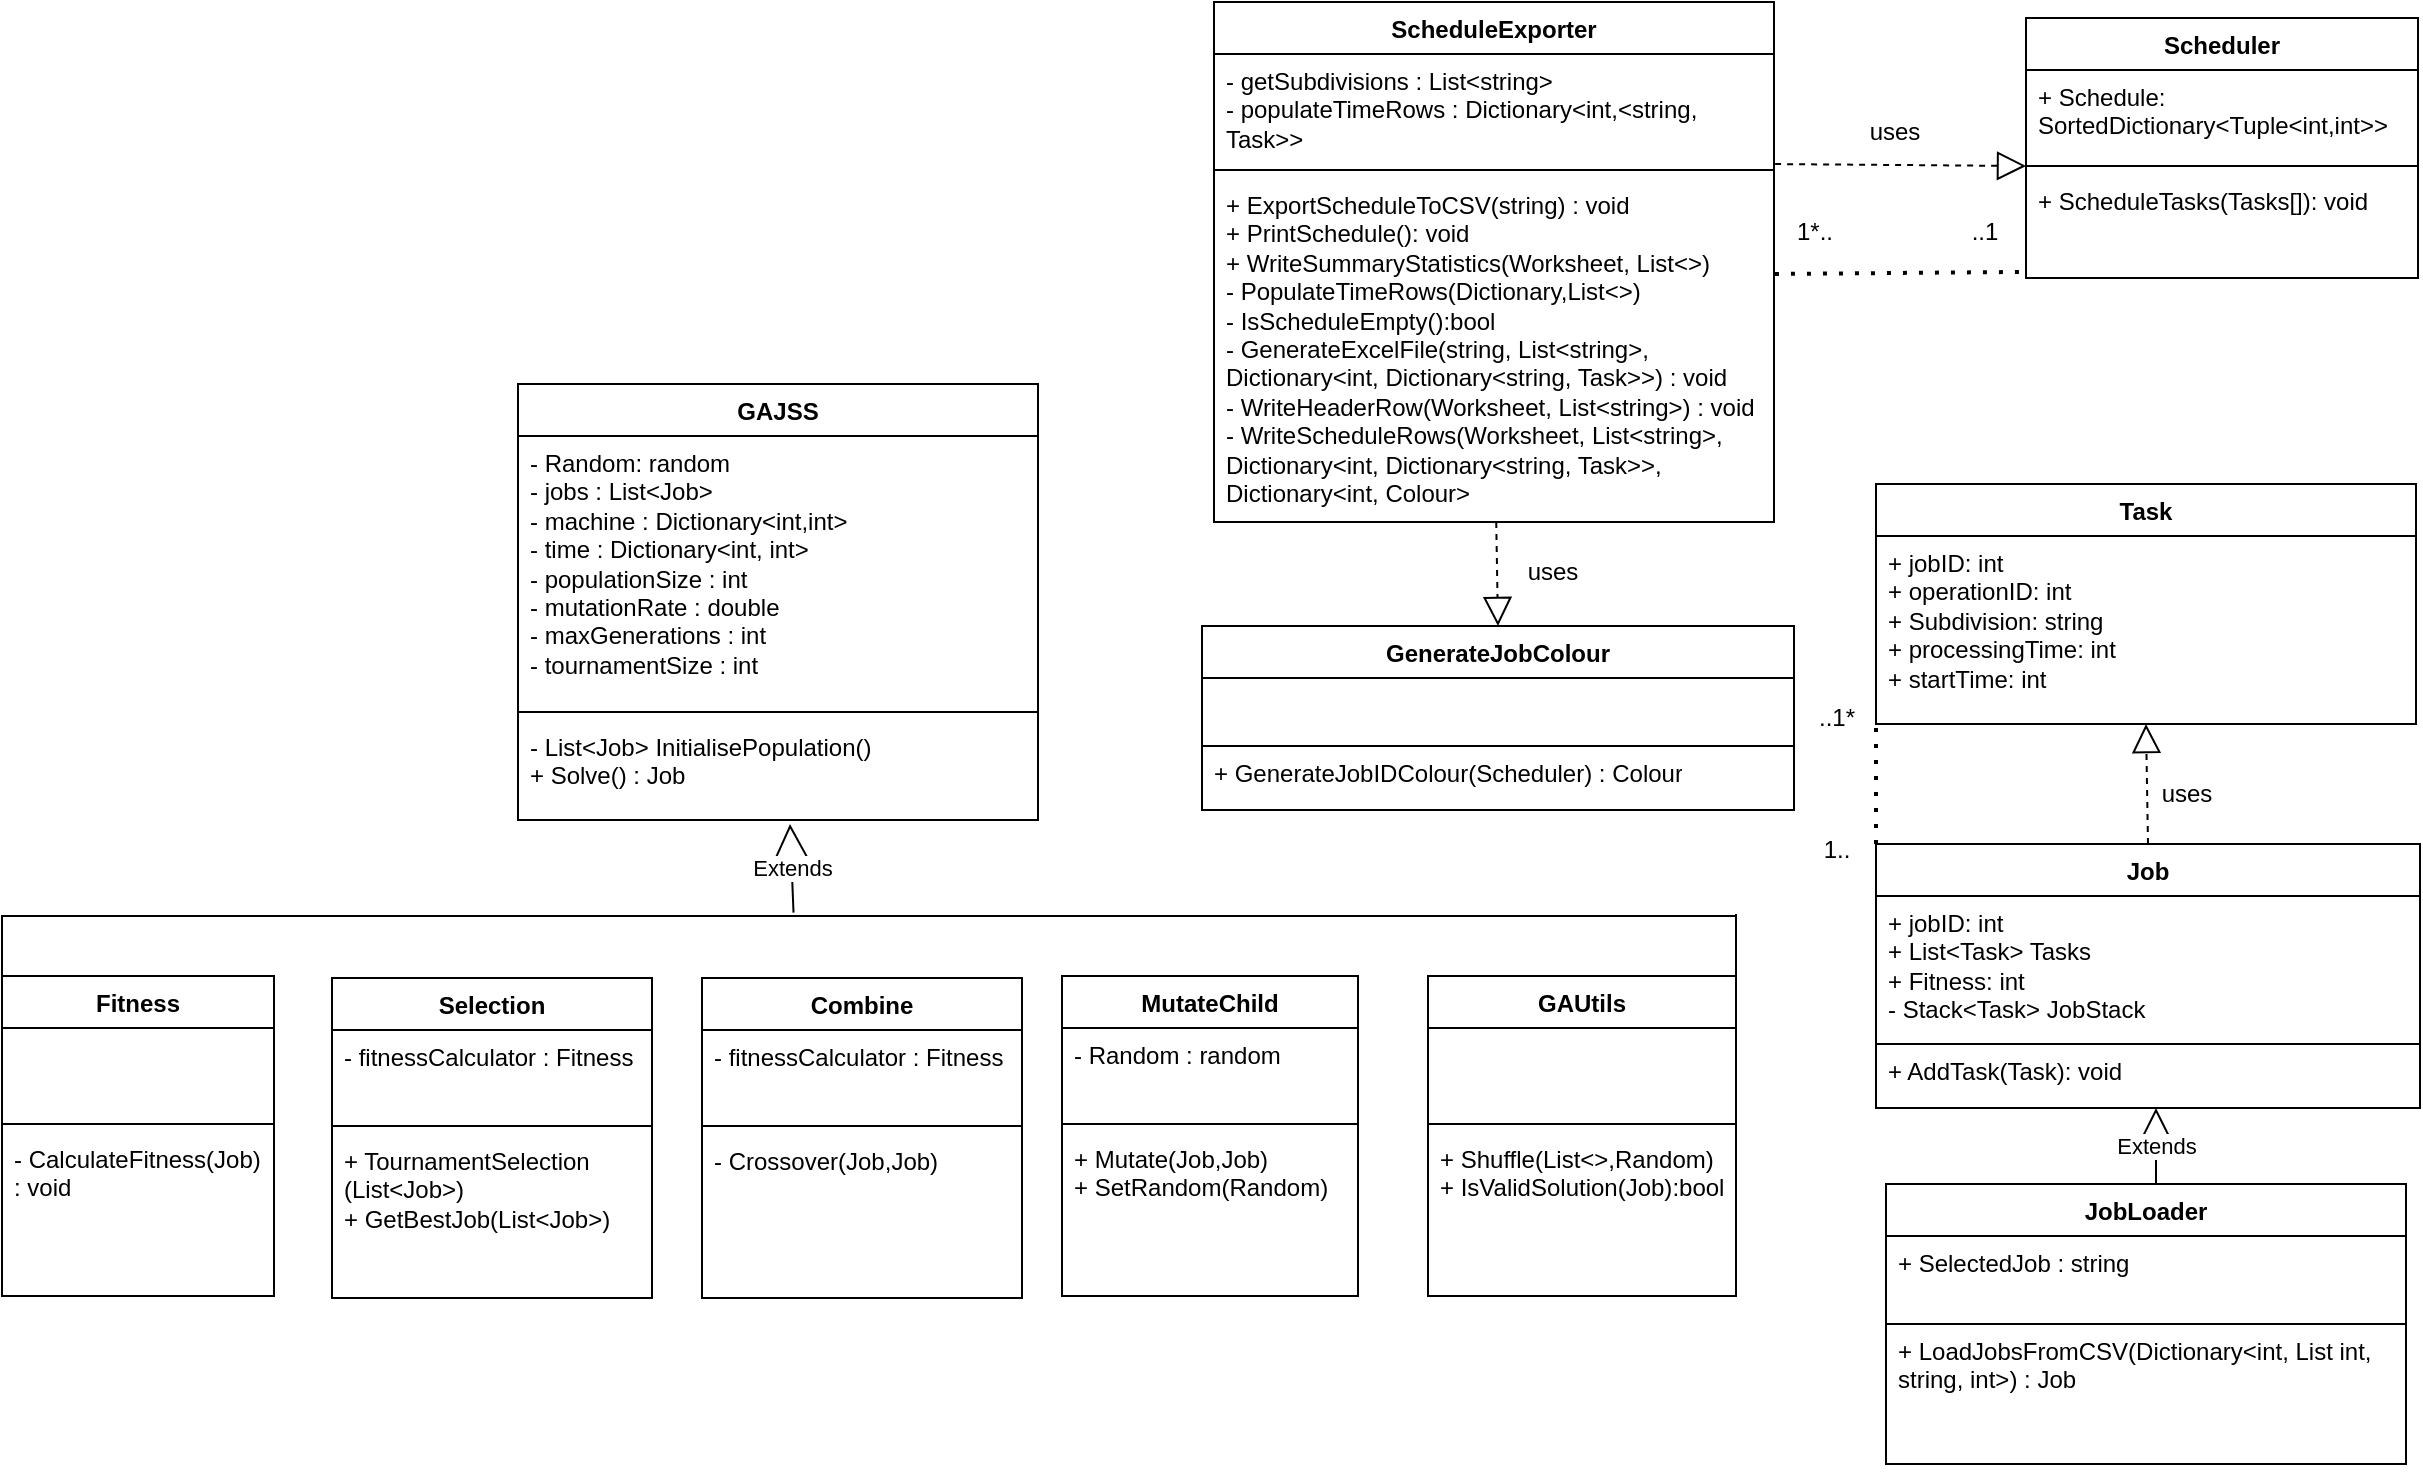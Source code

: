 <mxfile version="26.2.14">
  <diagram id="C5RBs43oDa-KdzZeNtuy" name="Page-1">
    <mxGraphModel dx="1708" dy="928" grid="1" gridSize="10" guides="1" tooltips="1" connect="1" arrows="1" fold="1" page="1" pageScale="1" pageWidth="827" pageHeight="1169" math="0" shadow="0">
      <root>
        <mxCell id="WIyWlLk6GJQsqaUBKTNV-0" />
        <mxCell id="WIyWlLk6GJQsqaUBKTNV-1" parent="WIyWlLk6GJQsqaUBKTNV-0" />
        <mxCell id="vuiKDR4Na3Bbw7I5hfLM-0" value="Job" style="swimlane;fontStyle=1;align=center;verticalAlign=top;childLayout=stackLayout;horizontal=1;startSize=26;horizontalStack=0;resizeParent=1;resizeParentMax=0;resizeLast=0;collapsible=1;marginBottom=0;whiteSpace=wrap;html=1;" parent="WIyWlLk6GJQsqaUBKTNV-1" vertex="1">
          <mxGeometry x="957" y="461" width="272" height="132" as="geometry" />
        </mxCell>
        <mxCell id="vuiKDR4Na3Bbw7I5hfLM-1" value="+ jobID: int&lt;div&gt;+ List&amp;lt;Task&amp;gt; Tasks&lt;/div&gt;&lt;div&gt;+ Fitness: int&lt;/div&gt;&lt;div&gt;- Stack&amp;lt;Task&amp;gt; JobStack&lt;br&gt;&lt;div&gt;&lt;br&gt;&lt;/div&gt;&lt;/div&gt;" style="text;strokeColor=#000000;fillColor=#FFFFFF;align=left;verticalAlign=top;spacingLeft=4;spacingRight=4;overflow=hidden;rotatable=0;points=[[0,0.5],[1,0.5]];portConstraint=eastwest;whiteSpace=wrap;html=1;" parent="vuiKDR4Na3Bbw7I5hfLM-0" vertex="1">
          <mxGeometry y="26" width="272" height="74" as="geometry" />
        </mxCell>
        <mxCell id="vuiKDR4Na3Bbw7I5hfLM-3" value="+ AddTask(Task): void" style="text;strokeColor=#000000;fillColor=#FFFFFF;align=left;verticalAlign=top;spacingLeft=4;spacingRight=4;overflow=hidden;rotatable=0;points=[[0,0.5],[1,0.5]];portConstraint=eastwest;whiteSpace=wrap;html=1;" parent="vuiKDR4Na3Bbw7I5hfLM-0" vertex="1">
          <mxGeometry y="100" width="272" height="32" as="geometry" />
        </mxCell>
        <mxCell id="vuiKDR4Na3Bbw7I5hfLM-12" value="GAJSS" style="swimlane;fontStyle=1;align=center;verticalAlign=top;childLayout=stackLayout;horizontal=1;startSize=26;horizontalStack=0;resizeParent=1;resizeParentMax=0;resizeLast=0;collapsible=1;marginBottom=0;whiteSpace=wrap;html=1;" parent="WIyWlLk6GJQsqaUBKTNV-1" vertex="1">
          <mxGeometry x="278" y="231" width="260" height="218" as="geometry" />
        </mxCell>
        <mxCell id="vuiKDR4Na3Bbw7I5hfLM-13" value="- Random: random&lt;div&gt;- jobs : List&amp;lt;Job&amp;gt;&lt;/div&gt;&lt;div&gt;- machine : Dictionary&amp;lt;int,int&amp;gt;&lt;/div&gt;&lt;div&gt;- time : Dictionary&amp;lt;int, int&amp;gt;&lt;/div&gt;&lt;div&gt;- populationSize : int&lt;/div&gt;&lt;div&gt;- mutationRate : double&lt;/div&gt;&lt;div&gt;- maxGenerations : int&lt;/div&gt;&lt;div&gt;- tournamentSize : int&lt;/div&gt;" style="text;strokeColor=none;fillColor=none;align=left;verticalAlign=top;spacingLeft=4;spacingRight=4;overflow=hidden;rotatable=0;points=[[0,0.5],[1,0.5]];portConstraint=eastwest;whiteSpace=wrap;html=1;" parent="vuiKDR4Na3Bbw7I5hfLM-12" vertex="1">
          <mxGeometry y="26" width="260" height="134" as="geometry" />
        </mxCell>
        <mxCell id="vuiKDR4Na3Bbw7I5hfLM-14" value="" style="line;strokeWidth=1;fillColor=none;align=left;verticalAlign=middle;spacingTop=-1;spacingLeft=3;spacingRight=3;rotatable=0;labelPosition=right;points=[];portConstraint=eastwest;strokeColor=inherit;" parent="vuiKDR4Na3Bbw7I5hfLM-12" vertex="1">
          <mxGeometry y="160" width="260" height="8" as="geometry" />
        </mxCell>
        <mxCell id="vuiKDR4Na3Bbw7I5hfLM-15" value="- List&amp;lt;Job&amp;gt; InitialisePopulation()&lt;div&gt;+ Solve() : Job&lt;/div&gt;" style="text;strokeColor=none;fillColor=none;align=left;verticalAlign=top;spacingLeft=4;spacingRight=4;overflow=hidden;rotatable=0;points=[[0,0.5],[1,0.5]];portConstraint=eastwest;whiteSpace=wrap;html=1;" parent="vuiKDR4Na3Bbw7I5hfLM-12" vertex="1">
          <mxGeometry y="168" width="260" height="50" as="geometry" />
        </mxCell>
        <mxCell id="46v5_HQICfvaA86znRNs-0" value="" style="group" parent="WIyWlLk6GJQsqaUBKTNV-1" vertex="1" connectable="0">
          <mxGeometry x="957" y="281" width="270" height="132" as="geometry" />
        </mxCell>
        <mxCell id="vuiKDR4Na3Bbw7I5hfLM-4" value="Task" style="swimlane;fontStyle=1;align=center;verticalAlign=top;childLayout=stackLayout;horizontal=1;startSize=26;horizontalStack=0;resizeParent=1;resizeParentMax=0;resizeLast=0;collapsible=1;marginBottom=0;whiteSpace=wrap;html=1;" parent="46v5_HQICfvaA86znRNs-0" vertex="1">
          <mxGeometry width="270" height="120" as="geometry" />
        </mxCell>
        <mxCell id="vuiKDR4Na3Bbw7I5hfLM-5" value="&lt;div&gt;+ jobID: int&lt;/div&gt;+ operationID: int&lt;div&gt;+ Subdivision: string&lt;/div&gt;&lt;div&gt;+ processingTime: int&lt;/div&gt;&lt;div&gt;+ startTime: int&lt;/div&gt;&lt;div&gt;&lt;br&gt;&lt;/div&gt;" style="text;strokeColor=#000000;fillColor=#FFFFFF;align=left;verticalAlign=top;spacingLeft=4;spacingRight=4;overflow=hidden;rotatable=0;points=[[0,0.5],[1,0.5]];portConstraint=eastwest;whiteSpace=wrap;html=1;" parent="vuiKDR4Na3Bbw7I5hfLM-4" vertex="1">
          <mxGeometry y="26" width="270" height="94" as="geometry" />
        </mxCell>
        <mxCell id="_yBBWMGjhQ3XgNHgMAnh-1" value="Fitness" style="swimlane;fontStyle=1;align=center;verticalAlign=top;childLayout=stackLayout;horizontal=1;startSize=26;horizontalStack=0;resizeParent=1;resizeParentMax=0;resizeLast=0;collapsible=1;marginBottom=0;whiteSpace=wrap;html=1;" parent="WIyWlLk6GJQsqaUBKTNV-1" vertex="1">
          <mxGeometry x="20" y="527" width="136" height="160" as="geometry" />
        </mxCell>
        <mxCell id="_yBBWMGjhQ3XgNHgMAnh-2" value="&lt;div&gt;&lt;br&gt;&lt;/div&gt;" style="text;strokeColor=none;fillColor=none;align=left;verticalAlign=top;spacingLeft=4;spacingRight=4;overflow=hidden;rotatable=0;points=[[0,0.5],[1,0.5]];portConstraint=eastwest;whiteSpace=wrap;html=1;" parent="_yBBWMGjhQ3XgNHgMAnh-1" vertex="1">
          <mxGeometry y="26" width="136" height="44" as="geometry" />
        </mxCell>
        <mxCell id="_yBBWMGjhQ3XgNHgMAnh-3" value="" style="line;strokeWidth=1;fillColor=none;align=left;verticalAlign=middle;spacingTop=-1;spacingLeft=3;spacingRight=3;rotatable=0;labelPosition=right;points=[];portConstraint=eastwest;strokeColor=inherit;" parent="_yBBWMGjhQ3XgNHgMAnh-1" vertex="1">
          <mxGeometry y="70" width="136" height="8" as="geometry" />
        </mxCell>
        <mxCell id="_yBBWMGjhQ3XgNHgMAnh-4" value="- CalculateFitness(Job) : void" style="text;strokeColor=none;fillColor=none;align=left;verticalAlign=top;spacingLeft=4;spacingRight=4;overflow=hidden;rotatable=0;points=[[0,0.5],[1,0.5]];portConstraint=eastwest;whiteSpace=wrap;html=1;" parent="_yBBWMGjhQ3XgNHgMAnh-1" vertex="1">
          <mxGeometry y="78" width="136" height="82" as="geometry" />
        </mxCell>
        <mxCell id="_yBBWMGjhQ3XgNHgMAnh-5" value="Selection" style="swimlane;fontStyle=1;align=center;verticalAlign=top;childLayout=stackLayout;horizontal=1;startSize=26;horizontalStack=0;resizeParent=1;resizeParentMax=0;resizeLast=0;collapsible=1;marginBottom=0;whiteSpace=wrap;html=1;" parent="WIyWlLk6GJQsqaUBKTNV-1" vertex="1">
          <mxGeometry x="185" y="528" width="160" height="160" as="geometry" />
        </mxCell>
        <mxCell id="_yBBWMGjhQ3XgNHgMAnh-6" value="&lt;div&gt;- fitnessCalculator : Fitness&lt;/div&gt;" style="text;strokeColor=none;fillColor=none;align=left;verticalAlign=top;spacingLeft=4;spacingRight=4;overflow=hidden;rotatable=0;points=[[0,0.5],[1,0.5]];portConstraint=eastwest;whiteSpace=wrap;html=1;" parent="_yBBWMGjhQ3XgNHgMAnh-5" vertex="1">
          <mxGeometry y="26" width="160" height="44" as="geometry" />
        </mxCell>
        <mxCell id="_yBBWMGjhQ3XgNHgMAnh-7" value="" style="line;strokeWidth=1;fillColor=none;align=left;verticalAlign=middle;spacingTop=-1;spacingLeft=3;spacingRight=3;rotatable=0;labelPosition=right;points=[];portConstraint=eastwest;strokeColor=inherit;" parent="_yBBWMGjhQ3XgNHgMAnh-5" vertex="1">
          <mxGeometry y="70" width="160" height="8" as="geometry" />
        </mxCell>
        <mxCell id="_yBBWMGjhQ3XgNHgMAnh-8" value="&lt;div&gt;&lt;span style=&quot;background-color: transparent;&quot;&gt;+ TournamentSelection&lt;/span&gt;&lt;/div&gt;&lt;div&gt;&lt;span style=&quot;background-color: transparent;&quot;&gt;(List&amp;lt;Job&amp;gt;)&lt;/span&gt;&lt;br&gt;&lt;/div&gt;&lt;div&gt;&lt;span style=&quot;background-color: transparent;&quot;&gt;+ GetBestJob(List&amp;lt;Job&amp;gt;)&lt;/span&gt;&lt;/div&gt;&lt;div&gt;&lt;span style=&quot;background-color: transparent;&quot;&gt;&lt;br&gt;&lt;/span&gt;&lt;/div&gt;" style="text;strokeColor=none;fillColor=none;align=left;verticalAlign=top;spacingLeft=4;spacingRight=4;overflow=hidden;rotatable=0;points=[[0,0.5],[1,0.5]];portConstraint=eastwest;whiteSpace=wrap;html=1;" parent="_yBBWMGjhQ3XgNHgMAnh-5" vertex="1">
          <mxGeometry y="78" width="160" height="82" as="geometry" />
        </mxCell>
        <mxCell id="_yBBWMGjhQ3XgNHgMAnh-9" value="Combine" style="swimlane;fontStyle=1;align=center;verticalAlign=top;childLayout=stackLayout;horizontal=1;startSize=26;horizontalStack=0;resizeParent=1;resizeParentMax=0;resizeLast=0;collapsible=1;marginBottom=0;whiteSpace=wrap;html=1;" parent="WIyWlLk6GJQsqaUBKTNV-1" vertex="1">
          <mxGeometry x="370" y="528" width="160" height="160" as="geometry" />
        </mxCell>
        <mxCell id="_yBBWMGjhQ3XgNHgMAnh-10" value="&lt;div&gt;- fitnessCalculator : Fitness&lt;br&gt;&lt;/div&gt;" style="text;strokeColor=none;fillColor=none;align=left;verticalAlign=top;spacingLeft=4;spacingRight=4;overflow=hidden;rotatable=0;points=[[0,0.5],[1,0.5]];portConstraint=eastwest;whiteSpace=wrap;html=1;" parent="_yBBWMGjhQ3XgNHgMAnh-9" vertex="1">
          <mxGeometry y="26" width="160" height="44" as="geometry" />
        </mxCell>
        <mxCell id="_yBBWMGjhQ3XgNHgMAnh-11" value="" style="line;strokeWidth=1;fillColor=none;align=left;verticalAlign=middle;spacingTop=-1;spacingLeft=3;spacingRight=3;rotatable=0;labelPosition=right;points=[];portConstraint=eastwest;strokeColor=inherit;" parent="_yBBWMGjhQ3XgNHgMAnh-9" vertex="1">
          <mxGeometry y="70" width="160" height="8" as="geometry" />
        </mxCell>
        <mxCell id="_yBBWMGjhQ3XgNHgMAnh-12" value="- Crossover(Job,Job)" style="text;strokeColor=none;fillColor=none;align=left;verticalAlign=top;spacingLeft=4;spacingRight=4;overflow=hidden;rotatable=0;points=[[0,0.5],[1,0.5]];portConstraint=eastwest;whiteSpace=wrap;html=1;" parent="_yBBWMGjhQ3XgNHgMAnh-9" vertex="1">
          <mxGeometry y="78" width="160" height="82" as="geometry" />
        </mxCell>
        <mxCell id="_yBBWMGjhQ3XgNHgMAnh-21" value="" style="shape=partialRectangle;whiteSpace=wrap;html=1;bottom=0;right=0;fillColor=none;" parent="WIyWlLk6GJQsqaUBKTNV-1" vertex="1">
          <mxGeometry x="20" y="497" width="866" height="58" as="geometry" />
        </mxCell>
        <mxCell id="_yBBWMGjhQ3XgNHgMAnh-24" value="" style="endArrow=none;html=1;rounded=0;exitX=1;exitY=0.75;exitDx=0;exitDy=0;entryX=1;entryY=0;entryDx=0;entryDy=0;" parent="WIyWlLk6GJQsqaUBKTNV-1" edge="1">
          <mxGeometry width="50" height="50" relative="1" as="geometry">
            <mxPoint x="887" y="532" as="sourcePoint" />
            <mxPoint x="887" y="496" as="targetPoint" />
          </mxGeometry>
        </mxCell>
        <mxCell id="_yBBWMGjhQ3XgNHgMAnh-25" value="Extends" style="endArrow=block;endSize=16;endFill=0;html=1;rounded=0;exitX=0.457;exitY=-0.029;exitDx=0;exitDy=0;exitPerimeter=0;" parent="WIyWlLk6GJQsqaUBKTNV-1" source="_yBBWMGjhQ3XgNHgMAnh-21" edge="1">
          <mxGeometry width="160" relative="1" as="geometry">
            <mxPoint x="318" y="512.52" as="sourcePoint" />
            <mxPoint x="414" y="451" as="targetPoint" />
          </mxGeometry>
        </mxCell>
        <mxCell id="_yBBWMGjhQ3XgNHgMAnh-26" value="JobLoader" style="swimlane;fontStyle=1;align=center;verticalAlign=top;childLayout=stackLayout;horizontal=1;startSize=26;horizontalStack=0;resizeParent=1;resizeParentMax=0;resizeLast=0;collapsible=1;marginBottom=0;whiteSpace=wrap;html=1;" parent="WIyWlLk6GJQsqaUBKTNV-1" vertex="1">
          <mxGeometry x="962" y="631" width="260" height="140" as="geometry" />
        </mxCell>
        <mxCell id="_yBBWMGjhQ3XgNHgMAnh-27" value="&lt;div&gt;&lt;div&gt;+ SelectedJob : string&lt;/div&gt;&lt;/div&gt;" style="text;strokeColor=#000000;fillColor=#FFFFFF;align=left;verticalAlign=top;spacingLeft=4;spacingRight=4;overflow=hidden;rotatable=0;points=[[0,0.5],[1,0.5]];portConstraint=eastwest;whiteSpace=wrap;html=1;" parent="_yBBWMGjhQ3XgNHgMAnh-26" vertex="1">
          <mxGeometry y="26" width="260" height="44" as="geometry" />
        </mxCell>
        <mxCell id="_yBBWMGjhQ3XgNHgMAnh-28" value="+ LoadJobsFromCSV(Dictionary&amp;lt;int, List int, string, int&amp;gt;) : Job" style="text;strokeColor=#000000;fillColor=#FFFFFF;align=left;verticalAlign=top;spacingLeft=4;spacingRight=4;overflow=hidden;rotatable=0;points=[[0,0.5],[1,0.5]];portConstraint=eastwest;whiteSpace=wrap;html=1;" parent="_yBBWMGjhQ3XgNHgMAnh-26" vertex="1">
          <mxGeometry y="70" width="260" height="70" as="geometry" />
        </mxCell>
        <mxCell id="6pNd7uK-casRPseIqEdg-1" value="MutateChild" style="swimlane;fontStyle=1;align=center;verticalAlign=top;childLayout=stackLayout;horizontal=1;startSize=26;horizontalStack=0;resizeParent=1;resizeParentMax=0;resizeLast=0;collapsible=1;marginBottom=0;whiteSpace=wrap;html=1;" vertex="1" parent="WIyWlLk6GJQsqaUBKTNV-1">
          <mxGeometry x="550" y="527" width="148" height="160" as="geometry" />
        </mxCell>
        <mxCell id="6pNd7uK-casRPseIqEdg-2" value="&lt;div&gt;- Random : random&lt;/div&gt;" style="text;strokeColor=none;fillColor=none;align=left;verticalAlign=top;spacingLeft=4;spacingRight=4;overflow=hidden;rotatable=0;points=[[0,0.5],[1,0.5]];portConstraint=eastwest;whiteSpace=wrap;html=1;" vertex="1" parent="6pNd7uK-casRPseIqEdg-1">
          <mxGeometry y="26" width="148" height="44" as="geometry" />
        </mxCell>
        <mxCell id="6pNd7uK-casRPseIqEdg-3" value="" style="line;strokeWidth=1;fillColor=none;align=left;verticalAlign=middle;spacingTop=-1;spacingLeft=3;spacingRight=3;rotatable=0;labelPosition=right;points=[];portConstraint=eastwest;strokeColor=inherit;" vertex="1" parent="6pNd7uK-casRPseIqEdg-1">
          <mxGeometry y="70" width="148" height="8" as="geometry" />
        </mxCell>
        <mxCell id="6pNd7uK-casRPseIqEdg-4" value="+ Mutate(Job,Job)&lt;div&gt;+ SetRandom(Random)&lt;/div&gt;" style="text;strokeColor=none;fillColor=none;align=left;verticalAlign=top;spacingLeft=4;spacingRight=4;overflow=hidden;rotatable=0;points=[[0,0.5],[1,0.5]];portConstraint=eastwest;whiteSpace=wrap;html=1;" vertex="1" parent="6pNd7uK-casRPseIqEdg-1">
          <mxGeometry y="78" width="148" height="82" as="geometry" />
        </mxCell>
        <mxCell id="6pNd7uK-casRPseIqEdg-5" value="GAUtils" style="swimlane;fontStyle=1;align=center;verticalAlign=top;childLayout=stackLayout;horizontal=1;startSize=26;horizontalStack=0;resizeParent=1;resizeParentMax=0;resizeLast=0;collapsible=1;marginBottom=0;whiteSpace=wrap;html=1;" vertex="1" parent="WIyWlLk6GJQsqaUBKTNV-1">
          <mxGeometry x="733" y="527" width="154" height="160" as="geometry" />
        </mxCell>
        <mxCell id="6pNd7uK-casRPseIqEdg-6" value="&lt;div&gt;&lt;br&gt;&lt;/div&gt;" style="text;strokeColor=none;fillColor=none;align=left;verticalAlign=top;spacingLeft=4;spacingRight=4;overflow=hidden;rotatable=0;points=[[0,0.5],[1,0.5]];portConstraint=eastwest;whiteSpace=wrap;html=1;" vertex="1" parent="6pNd7uK-casRPseIqEdg-5">
          <mxGeometry y="26" width="154" height="44" as="geometry" />
        </mxCell>
        <mxCell id="6pNd7uK-casRPseIqEdg-7" value="" style="line;strokeWidth=1;fillColor=none;align=left;verticalAlign=middle;spacingTop=-1;spacingLeft=3;spacingRight=3;rotatable=0;labelPosition=right;points=[];portConstraint=eastwest;strokeColor=inherit;" vertex="1" parent="6pNd7uK-casRPseIqEdg-5">
          <mxGeometry y="70" width="154" height="8" as="geometry" />
        </mxCell>
        <mxCell id="6pNd7uK-casRPseIqEdg-8" value="+ Shuffle(List&amp;lt;&amp;gt;,Random)&lt;div&gt;+ IsValidSolution(Job)&lt;span style=&quot;background-color: transparent;&quot;&gt;:bool&lt;/span&gt;&lt;/div&gt;" style="text;strokeColor=none;fillColor=none;align=left;verticalAlign=top;spacingLeft=4;spacingRight=4;overflow=hidden;rotatable=0;points=[[0,0.5],[1,0.5]];portConstraint=eastwest;whiteSpace=wrap;html=1;" vertex="1" parent="6pNd7uK-casRPseIqEdg-5">
          <mxGeometry y="78" width="154" height="82" as="geometry" />
        </mxCell>
        <mxCell id="6pNd7uK-casRPseIqEdg-13" value="Scheduler" style="swimlane;fontStyle=1;align=center;verticalAlign=top;childLayout=stackLayout;horizontal=1;startSize=26;horizontalStack=0;resizeParent=1;resizeParentMax=0;resizeLast=0;collapsible=1;marginBottom=0;whiteSpace=wrap;html=1;" vertex="1" parent="WIyWlLk6GJQsqaUBKTNV-1">
          <mxGeometry x="1032" y="48" width="196" height="130" as="geometry" />
        </mxCell>
        <mxCell id="6pNd7uK-casRPseIqEdg-14" value="+ Schedule:&lt;div&gt;SortedDictionary&amp;lt;Tuple&amp;lt;int,int&amp;gt;&amp;gt;&lt;/div&gt;&lt;div&gt;&lt;br&gt;&lt;/div&gt;" style="text;strokeColor=none;fillColor=none;align=left;verticalAlign=top;spacingLeft=4;spacingRight=4;overflow=hidden;rotatable=0;points=[[0,0.5],[1,0.5]];portConstraint=eastwest;whiteSpace=wrap;html=1;" vertex="1" parent="6pNd7uK-casRPseIqEdg-13">
          <mxGeometry y="26" width="196" height="44" as="geometry" />
        </mxCell>
        <mxCell id="6pNd7uK-casRPseIqEdg-15" value="" style="line;strokeWidth=1;fillColor=none;align=left;verticalAlign=middle;spacingTop=-1;spacingLeft=3;spacingRight=3;rotatable=0;labelPosition=right;points=[];portConstraint=eastwest;strokeColor=inherit;" vertex="1" parent="6pNd7uK-casRPseIqEdg-13">
          <mxGeometry y="70" width="196" height="8" as="geometry" />
        </mxCell>
        <mxCell id="6pNd7uK-casRPseIqEdg-16" value="+ ScheduleTasks(Tasks[]): void&lt;div&gt;&lt;br&gt;&lt;/div&gt;" style="text;strokeColor=none;fillColor=none;align=left;verticalAlign=top;spacingLeft=4;spacingRight=4;overflow=hidden;rotatable=0;points=[[0,0.5],[1,0.5]];portConstraint=eastwest;whiteSpace=wrap;html=1;" vertex="1" parent="6pNd7uK-casRPseIqEdg-13">
          <mxGeometry y="78" width="196" height="52" as="geometry" />
        </mxCell>
        <mxCell id="6pNd7uK-casRPseIqEdg-17" value="ScheduleExporter" style="swimlane;fontStyle=1;align=center;verticalAlign=top;childLayout=stackLayout;horizontal=1;startSize=26;horizontalStack=0;resizeParent=1;resizeParentMax=0;resizeLast=0;collapsible=1;marginBottom=0;whiteSpace=wrap;html=1;" vertex="1" parent="WIyWlLk6GJQsqaUBKTNV-1">
          <mxGeometry x="626" y="40" width="280" height="260" as="geometry" />
        </mxCell>
        <mxCell id="6pNd7uK-casRPseIqEdg-18" value="- getSubdivisions : List&amp;lt;string&amp;gt;&lt;div&gt;- populateTimeRows : Dictionary&amp;lt;int,&amp;lt;string, Task&amp;gt;&amp;gt;&lt;/div&gt;" style="text;strokeColor=none;fillColor=none;align=left;verticalAlign=top;spacingLeft=4;spacingRight=4;overflow=hidden;rotatable=0;points=[[0,0.5],[1,0.5]];portConstraint=eastwest;whiteSpace=wrap;html=1;" vertex="1" parent="6pNd7uK-casRPseIqEdg-17">
          <mxGeometry y="26" width="280" height="54" as="geometry" />
        </mxCell>
        <mxCell id="6pNd7uK-casRPseIqEdg-19" value="" style="line;strokeWidth=1;fillColor=none;align=left;verticalAlign=middle;spacingTop=-1;spacingLeft=3;spacingRight=3;rotatable=0;labelPosition=right;points=[];portConstraint=eastwest;strokeColor=inherit;" vertex="1" parent="6pNd7uK-casRPseIqEdg-17">
          <mxGeometry y="80" width="280" height="8" as="geometry" />
        </mxCell>
        <mxCell id="6pNd7uK-casRPseIqEdg-20" value="&lt;div&gt;+ ExportScheduleToCSV(string) : void&lt;/div&gt;&lt;div&gt;+ PrintSchedule(): void&lt;/div&gt;&lt;div&gt;+ WriteSummaryStatistics(Worksheet, List&amp;lt;&amp;gt;)&lt;/div&gt;&lt;div&gt;- PopulateTimeRows(Dictionary,List&amp;lt;&amp;gt;)&lt;/div&gt;&lt;div&gt;- IsScheduleEmpty():bool&lt;/div&gt;&lt;div&gt;- GenerateExcelFile(string, List&amp;lt;string&amp;gt;, Dictionary&amp;lt;int, Dictionary&amp;lt;string, Task&amp;gt;&amp;gt;) : void&lt;/div&gt;&lt;div&gt;- WriteHeaderRow(Worksheet, List&amp;lt;string&amp;gt;) : void&lt;/div&gt;&lt;div&gt;- WriteScheduleRows(&lt;span style=&quot;background-color: transparent;&quot;&gt;Worksheet,&amp;nbsp;&lt;/span&gt;&lt;span style=&quot;background-color: transparent;&quot;&gt;List&amp;lt;string&amp;gt;, Dictionary&amp;lt;int, Dictionary&amp;lt;string, Task&amp;gt;&amp;gt;, Dictionary&amp;lt;int, Colour&amp;gt;&lt;/span&gt;&lt;/div&gt;&lt;div&gt;&lt;br&gt;&lt;/div&gt;" style="text;strokeColor=none;fillColor=none;align=left;verticalAlign=top;spacingLeft=4;spacingRight=4;overflow=hidden;rotatable=0;points=[[0,0.5],[1,0.5]];portConstraint=eastwest;whiteSpace=wrap;html=1;" vertex="1" parent="6pNd7uK-casRPseIqEdg-17">
          <mxGeometry y="88" width="280" height="172" as="geometry" />
        </mxCell>
        <mxCell id="6pNd7uK-casRPseIqEdg-21" value="" style="endArrow=block;dashed=1;endFill=0;endSize=12;html=1;rounded=0;exitX=1.002;exitY=1.019;exitDx=0;exitDy=0;exitPerimeter=0;" edge="1" parent="WIyWlLk6GJQsqaUBKTNV-1" source="6pNd7uK-casRPseIqEdg-18">
          <mxGeometry width="160" relative="1" as="geometry">
            <mxPoint x="885" y="114" as="sourcePoint" />
            <mxPoint x="1032" y="122" as="targetPoint" />
          </mxGeometry>
        </mxCell>
        <mxCell id="6pNd7uK-casRPseIqEdg-22" value="uses" style="text;html=1;align=center;verticalAlign=middle;resizable=0;points=[];autosize=1;strokeColor=none;fillColor=none;" vertex="1" parent="WIyWlLk6GJQsqaUBKTNV-1">
          <mxGeometry x="941" y="90" width="50" height="30" as="geometry" />
        </mxCell>
        <mxCell id="6pNd7uK-casRPseIqEdg-25" value="" style="endArrow=block;dashed=1;endFill=0;endSize=12;html=1;rounded=0;exitX=0.5;exitY=0;exitDx=0;exitDy=0;entryX=0.5;entryY=1;entryDx=0;entryDy=0;" edge="1" parent="WIyWlLk6GJQsqaUBKTNV-1" source="vuiKDR4Na3Bbw7I5hfLM-0" target="vuiKDR4Na3Bbw7I5hfLM-4">
          <mxGeometry width="160" relative="1" as="geometry">
            <mxPoint x="1030.5" y="441" as="sourcePoint" />
            <mxPoint x="1155.5" y="442" as="targetPoint" />
          </mxGeometry>
        </mxCell>
        <mxCell id="6pNd7uK-casRPseIqEdg-26" value="uses" style="text;html=1;align=center;verticalAlign=middle;resizable=0;points=[];autosize=1;strokeColor=none;fillColor=none;" vertex="1" parent="WIyWlLk6GJQsqaUBKTNV-1">
          <mxGeometry x="1087" y="421" width="50" height="30" as="geometry" />
        </mxCell>
        <mxCell id="6pNd7uK-casRPseIqEdg-30" value="Extends" style="endArrow=block;endSize=16;endFill=0;html=1;rounded=0;" edge="1" parent="WIyWlLk6GJQsqaUBKTNV-1">
          <mxGeometry width="160" relative="1" as="geometry">
            <mxPoint x="1097" y="631" as="sourcePoint" />
            <mxPoint x="1097" y="593" as="targetPoint" />
          </mxGeometry>
        </mxCell>
        <mxCell id="6pNd7uK-casRPseIqEdg-33" value="" style="endArrow=none;dashed=1;html=1;dashPattern=1 3;strokeWidth=2;rounded=0;entryX=0;entryY=1;entryDx=0;entryDy=0;exitX=0;exitY=0;exitDx=0;exitDy=0;" edge="1" parent="WIyWlLk6GJQsqaUBKTNV-1" source="vuiKDR4Na3Bbw7I5hfLM-0" target="vuiKDR4Na3Bbw7I5hfLM-4">
          <mxGeometry width="50" height="50" relative="1" as="geometry">
            <mxPoint x="927" y="461" as="sourcePoint" />
            <mxPoint x="977" y="411" as="targetPoint" />
          </mxGeometry>
        </mxCell>
        <mxCell id="6pNd7uK-casRPseIqEdg-34" value="1.." style="text;html=1;align=center;verticalAlign=middle;resizable=0;points=[];autosize=1;strokeColor=none;fillColor=none;" vertex="1" parent="WIyWlLk6GJQsqaUBKTNV-1">
          <mxGeometry x="917" y="449" width="40" height="30" as="geometry" />
        </mxCell>
        <mxCell id="6pNd7uK-casRPseIqEdg-35" value="..1*" style="text;html=1;align=center;verticalAlign=middle;resizable=0;points=[];autosize=1;strokeColor=none;fillColor=none;" vertex="1" parent="WIyWlLk6GJQsqaUBKTNV-1">
          <mxGeometry x="917" y="383" width="40" height="30" as="geometry" />
        </mxCell>
        <mxCell id="6pNd7uK-casRPseIqEdg-36" value="" style="endArrow=none;dashed=1;html=1;dashPattern=1 3;strokeWidth=2;rounded=0;exitX=-0.018;exitY=0.942;exitDx=0;exitDy=0;exitPerimeter=0;entryX=0.993;entryY=0.279;entryDx=0;entryDy=0;entryPerimeter=0;" edge="1" parent="WIyWlLk6GJQsqaUBKTNV-1" source="6pNd7uK-casRPseIqEdg-16" target="6pNd7uK-casRPseIqEdg-20">
          <mxGeometry width="50" height="50" relative="1" as="geometry">
            <mxPoint x="982" y="210" as="sourcePoint" />
            <mxPoint x="910" y="175" as="targetPoint" />
          </mxGeometry>
        </mxCell>
        <mxCell id="6pNd7uK-casRPseIqEdg-37" value="..1" style="text;html=1;align=center;verticalAlign=middle;resizable=0;points=[];autosize=1;strokeColor=none;fillColor=none;" vertex="1" parent="WIyWlLk6GJQsqaUBKTNV-1">
          <mxGeometry x="991" y="140" width="40" height="30" as="geometry" />
        </mxCell>
        <mxCell id="6pNd7uK-casRPseIqEdg-41" value="1*.." style="text;html=1;align=center;verticalAlign=middle;resizable=0;points=[];autosize=1;strokeColor=none;fillColor=none;" vertex="1" parent="WIyWlLk6GJQsqaUBKTNV-1">
          <mxGeometry x="906" y="140" width="40" height="30" as="geometry" />
        </mxCell>
        <mxCell id="6pNd7uK-casRPseIqEdg-45" value="GenerateJobColour" style="swimlane;fontStyle=1;align=center;verticalAlign=top;childLayout=stackLayout;horizontal=1;startSize=26;horizontalStack=0;resizeParent=1;resizeParentMax=0;resizeLast=0;collapsible=1;marginBottom=0;whiteSpace=wrap;html=1;" vertex="1" parent="WIyWlLk6GJQsqaUBKTNV-1">
          <mxGeometry x="620" y="352" width="296" height="92" as="geometry" />
        </mxCell>
        <mxCell id="6pNd7uK-casRPseIqEdg-46" value="&lt;div&gt;&lt;div&gt;&lt;br&gt;&lt;/div&gt;&lt;/div&gt;" style="text;strokeColor=#000000;fillColor=#FFFFFF;align=left;verticalAlign=top;spacingLeft=4;spacingRight=4;overflow=hidden;rotatable=0;points=[[0,0.5],[1,0.5]];portConstraint=eastwest;whiteSpace=wrap;html=1;" vertex="1" parent="6pNd7uK-casRPseIqEdg-45">
          <mxGeometry y="26" width="296" height="34" as="geometry" />
        </mxCell>
        <mxCell id="6pNd7uK-casRPseIqEdg-47" value="+ GenerateJobIDColour(Scheduler) : Colour" style="text;strokeColor=#000000;fillColor=#FFFFFF;align=left;verticalAlign=top;spacingLeft=4;spacingRight=4;overflow=hidden;rotatable=0;points=[[0,0.5],[1,0.5]];portConstraint=eastwest;whiteSpace=wrap;html=1;" vertex="1" parent="6pNd7uK-casRPseIqEdg-45">
          <mxGeometry y="60" width="296" height="32" as="geometry" />
        </mxCell>
        <mxCell id="6pNd7uK-casRPseIqEdg-48" value="" style="endArrow=block;dashed=1;endFill=0;endSize=12;html=1;rounded=0;entryX=0.5;entryY=0;entryDx=0;entryDy=0;exitX=0.504;exitY=1;exitDx=0;exitDy=0;exitPerimeter=0;" edge="1" parent="WIyWlLk6GJQsqaUBKTNV-1" source="6pNd7uK-casRPseIqEdg-20" target="6pNd7uK-casRPseIqEdg-45">
          <mxGeometry width="160" relative="1" as="geometry">
            <mxPoint x="686" y="330" as="sourcePoint" />
            <mxPoint x="846" y="330" as="targetPoint" />
          </mxGeometry>
        </mxCell>
        <mxCell id="6pNd7uK-casRPseIqEdg-49" value="uses" style="text;html=1;align=center;verticalAlign=middle;resizable=0;points=[];autosize=1;strokeColor=none;fillColor=none;" vertex="1" parent="WIyWlLk6GJQsqaUBKTNV-1">
          <mxGeometry x="770" y="310" width="50" height="30" as="geometry" />
        </mxCell>
      </root>
    </mxGraphModel>
  </diagram>
</mxfile>
